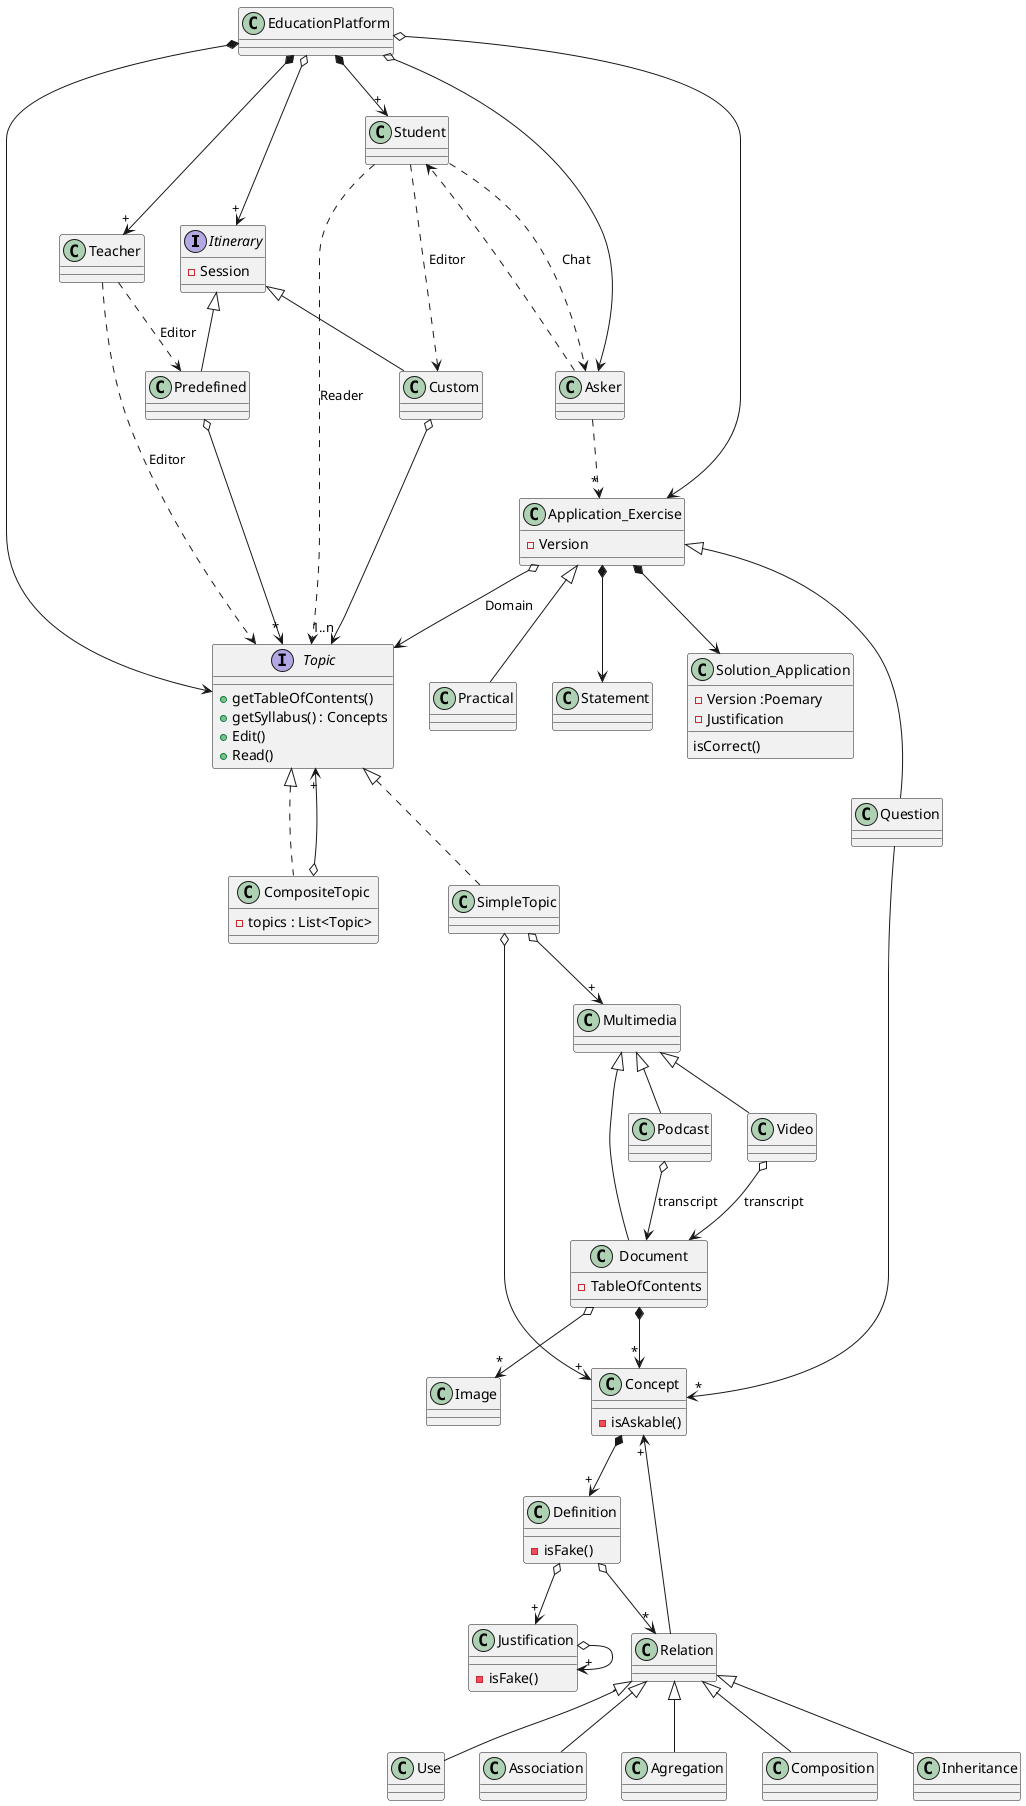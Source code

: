 @startuml EducationPlatformDomain

interface Itinerary {
    - Session
}

interface Topic{
    + getTableOfContents()
    + getSyllabus() : Concepts
    + Edit()
    + Read()
}


class SimpleTopic{
}

class CompositeTopic{
    - topics : List<Topic> 
}

class Application_Exercise {
    - Version
}

class Solution_Application {
    - Version :Poemary
    - Justification
    isCorrect()
}

class Document {
    - TableOfContents
}

class Concept {
    - isAskable()
}

class Definition {
    - isFake()
}

class Justification {
    - isFake()
}

class Relation {

}

EducationPlatform *--> "+" Teacher
EducationPlatform *--> "+" Student
EducationPlatform *--> Topic
EducationPlatform o--> "+" Itinerary
EducationPlatform o--> Asker
EducationPlatform o--> Application_Exercise

Asker ..>"*" Application_Exercise
Asker...> Student
Student...> Asker :Chat

Application_Exercise o--> Topic:Domain
Application_Exercise <|-- Question
Application_Exercise <|-- Practical
Application_Exercise *--> Statement
Application_Exercise *--> Solution_Application

Question -->"*" Concept 

Teacher ..> Topic : Editor
Teacher ..> Predefined : Editor
Student ...> Topic : Reader
Student ...> Custom : Editor


Topic <|.. CompositeTopic
Topic <|.. SimpleTopic
CompositeTopic o--> "+" Topic

Itinerary <|-- Custom
Itinerary <|-- Predefined

Custom o--> "1..n" Topic
Predefined o--> "*" Topic


SimpleTopic o--> "+" Concept
SimpleTopic o--> "+" Multimedia
Concept *--> "+" Definition
Definition o--> "*" Relation
Relation <|-- Use
Relation <|-- Association
Relation <|-- Agregation
Relation <|-- Composition
Relation <|-- Inheritance

Relation -->"+" Concept
Definition o-->"+" Justification
Justification o-->"+" Justification


Multimedia <|-- Podcast
Multimedia <|-- Video

Podcast o--> Document : transcript
Video o--> Document : transcript

Multimedia <|-- Document

Document *-->"*" Concept
Document o-->"*" Image


@enduml